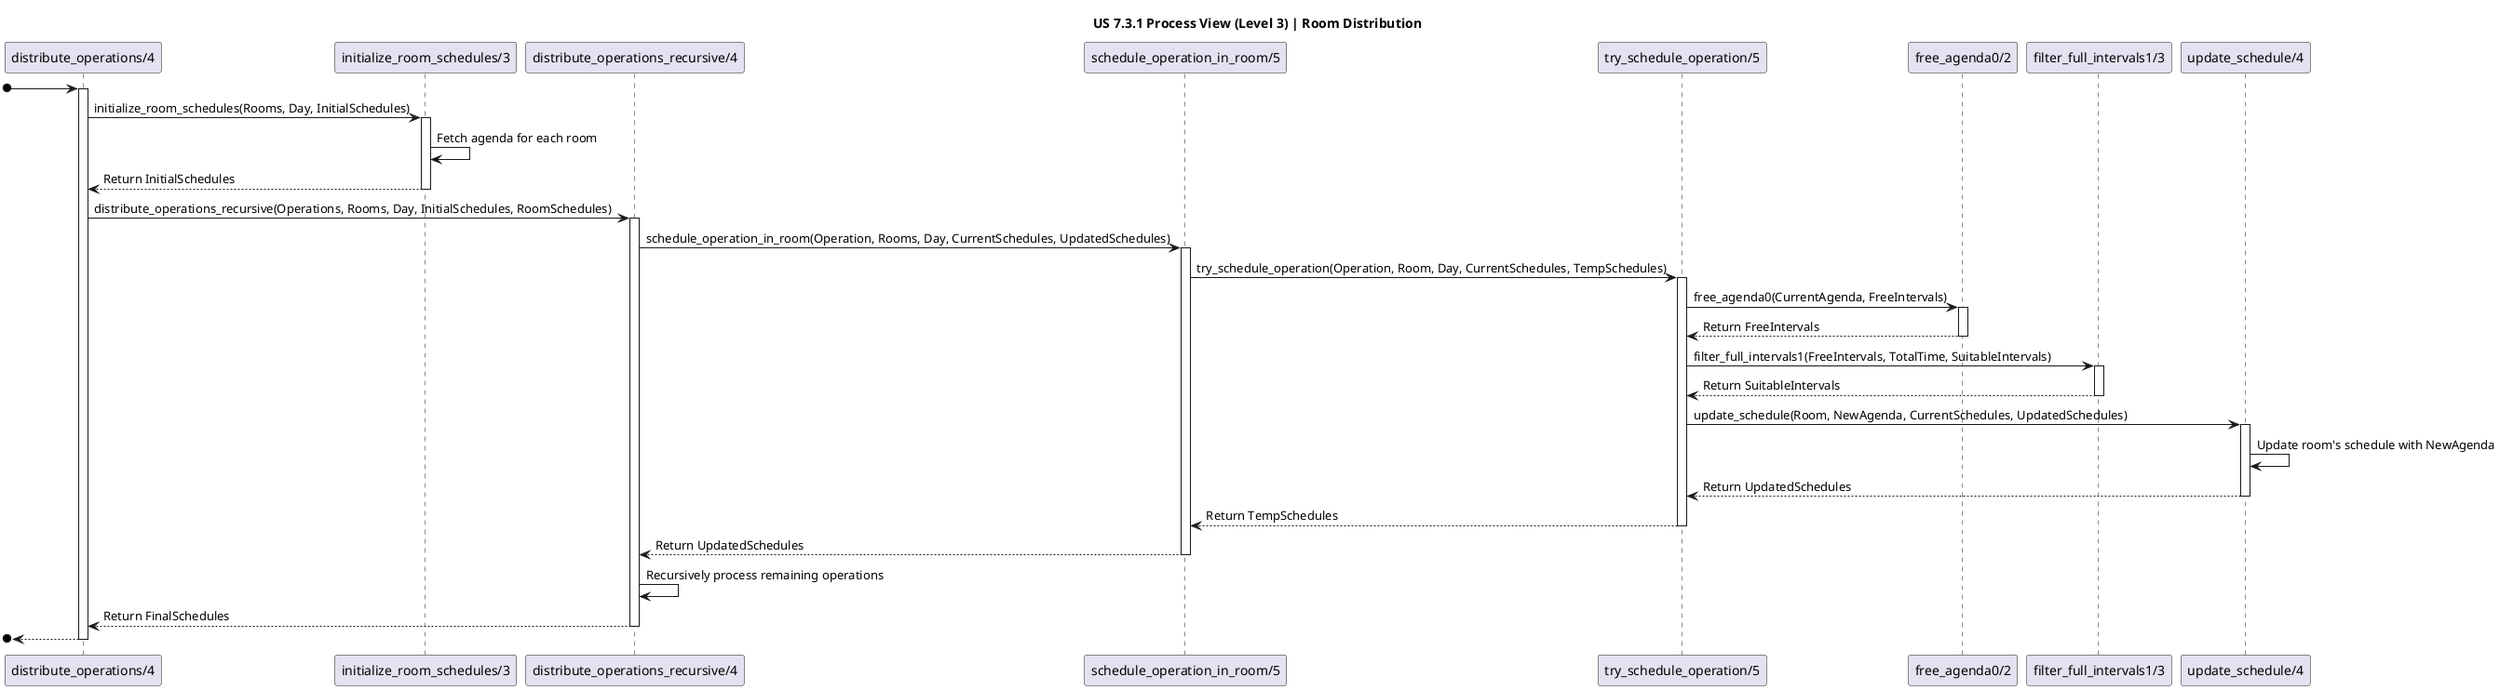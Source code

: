 @startuml
title "US 7.3.1 Process View (Level 3) | Room Distribution"

participant "distribute_operations/4" as DistributeOperations
participant "initialize_room_schedules/3" as InitializeRoomSchedules
participant "distribute_operations_recursive/4" as RecursiveDistribution
participant "schedule_operation_in_room/5" as ScheduleInRoom
participant "try_schedule_operation/5" as TrySchedule
participant "free_agenda0/2" as FreeAgenda
participant "filter_full_intervals1/3" as FilterFull
participant "update_schedule/4" as UpdateSchedule

[o-> DistributeOperations
activate DistributeOperations
DistributeOperations -> InitializeRoomSchedules: initialize_room_schedules(Rooms, Day, InitialSchedules)
activate InitializeRoomSchedules
InitializeRoomSchedules -> InitializeRoomSchedules: Fetch agenda for each room

InitializeRoomSchedules --> DistributeOperations: Return InitialSchedules
deactivate InitializeRoomSchedules

DistributeOperations -> RecursiveDistribution: distribute_operations_recursive(Operations, Rooms, Day, InitialSchedules, RoomSchedules)
activate RecursiveDistribution

RecursiveDistribution -> ScheduleInRoom: schedule_operation_in_room(Operation, Rooms, Day, CurrentSchedules, UpdatedSchedules)
activate ScheduleInRoom

ScheduleInRoom -> TrySchedule: try_schedule_operation(Operation, Room, Day, CurrentSchedules, TempSchedules)
activate TrySchedule

TrySchedule -> FreeAgenda: free_agenda0(CurrentAgenda, FreeIntervals)
activate FreeAgenda
TrySchedule <-- FreeAgenda: Return FreeIntervals
deactivate FreeAgenda

TrySchedule -> FilterFull: filter_full_intervals1(FreeIntervals, TotalTime, SuitableIntervals)
activate FilterFull
FilterFull --> TrySchedule: Return SuitableIntervals
deactivate FilterFull

TrySchedule -> UpdateSchedule: update_schedule(Room, NewAgenda, CurrentSchedules, UpdatedSchedules)
activate UpdateSchedule
UpdateSchedule -> UpdateSchedule: Update room's schedule with NewAgenda

UpdateSchedule --> TrySchedule: Return UpdatedSchedules
deactivate UpdateSchedule

TrySchedule --> ScheduleInRoom: Return TempSchedules
deactivate TrySchedule

ScheduleInRoom --> RecursiveDistribution: Return UpdatedSchedules
deactivate ScheduleInRoom

RecursiveDistribution -> RecursiveDistribution: Recursively process remaining operations

RecursiveDistribution --> DistributeOperations: Return FinalSchedules
deactivate RecursiveDistribution

[o<-- DistributeOperations
deactivate DistributeOperations
@enduml
